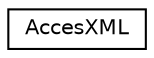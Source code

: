 digraph "Graphical Class Hierarchy"
{
 // LATEX_PDF_SIZE
  edge [fontname="Helvetica",fontsize="10",labelfontname="Helvetica",labelfontsize="10"];
  node [fontname="Helvetica",fontsize="10",shape=record];
  rankdir="LR";
  Node0 [label="AccesXML",height=0.2,width=0.4,color="black", fillcolor="white", style="filled",URL="$class_acces_x_m_l.html",tooltip=" "];
}
